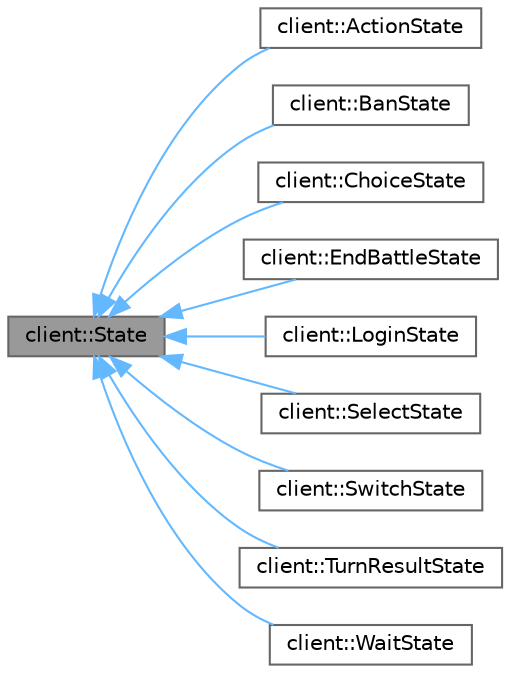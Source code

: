digraph "client::State"
{
 // LATEX_PDF_SIZE
  bgcolor="transparent";
  edge [fontname=Helvetica,fontsize=10,labelfontname=Helvetica,labelfontsize=10];
  node [fontname=Helvetica,fontsize=10,shape=box,height=0.2,width=0.4];
  rankdir="LR";
  Node1 [label="client::State",height=0.2,width=0.4,color="gray40", fillcolor="grey60", style="filled", fontcolor="black",tooltip="class State -"];
  Node1 -> Node2 [dir="back",color="steelblue1",style="solid"];
  Node2 [label="client::ActionState",height=0.2,width=0.4,color="gray40", fillcolor="white", style="filled",URL="$classclient_1_1_action_state.html",tooltip="class ActionState -"];
  Node1 -> Node3 [dir="back",color="steelblue1",style="solid"];
  Node3 [label="client::BanState",height=0.2,width=0.4,color="gray40", fillcolor="white", style="filled",URL="$classclient_1_1_ban_state.html",tooltip="class BanState -"];
  Node1 -> Node4 [dir="back",color="steelblue1",style="solid"];
  Node4 [label="client::ChoiceState",height=0.2,width=0.4,color="gray40", fillcolor="white", style="filled",URL="$classclient_1_1_choice_state.html",tooltip="class ChoiceState -"];
  Node1 -> Node5 [dir="back",color="steelblue1",style="solid"];
  Node5 [label="client::EndBattleState",height=0.2,width=0.4,color="gray40", fillcolor="white", style="filled",URL="$classclient_1_1_end_battle_state.html",tooltip="class EndBattleState -"];
  Node1 -> Node6 [dir="back",color="steelblue1",style="solid"];
  Node6 [label="client::LoginState",height=0.2,width=0.4,color="gray40", fillcolor="white", style="filled",URL="$classclient_1_1_login_state.html",tooltip="class LoginState -"];
  Node1 -> Node7 [dir="back",color="steelblue1",style="solid"];
  Node7 [label="client::SelectState",height=0.2,width=0.4,color="gray40", fillcolor="white", style="filled",URL="$classclient_1_1_select_state.html",tooltip="class SelectState -"];
  Node1 -> Node8 [dir="back",color="steelblue1",style="solid"];
  Node8 [label="client::SwitchState",height=0.2,width=0.4,color="gray40", fillcolor="white", style="filled",URL="$classclient_1_1_switch_state.html",tooltip="class SwitchState -"];
  Node1 -> Node9 [dir="back",color="steelblue1",style="solid"];
  Node9 [label="client::TurnResultState",height=0.2,width=0.4,color="gray40", fillcolor="white", style="filled",URL="$classclient_1_1_turn_result_state.html",tooltip="class TurnResultState -"];
  Node1 -> Node10 [dir="back",color="steelblue1",style="solid"];
  Node10 [label="client::WaitState",height=0.2,width=0.4,color="gray40", fillcolor="white", style="filled",URL="$classclient_1_1_wait_state.html",tooltip="class WaitState -"];
}
